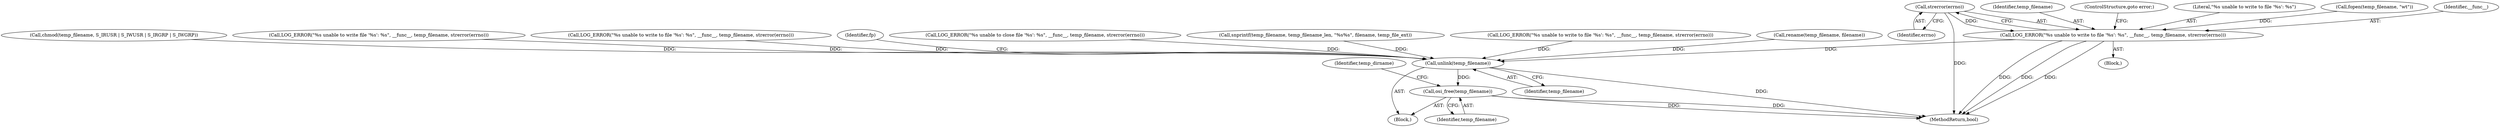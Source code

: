 digraph "0_Android_472271b153c5dc53c28beac55480a8d8434b2d5c_56@API" {
"1000310" [label="(Call,strerror(errno))"];
"1000306" [label="(Call,LOG_ERROR(\"%s unable to write to file '%s': %s\", __func__, temp_filename, strerror(errno)))"];
"1000433" [label="(Call,unlink(temp_filename))"];
"1000446" [label="(Call,osi_free(temp_filename))"];
"1000433" [label="(Call,unlink(temp_filename))"];
"1000307" [label="(Literal,\"%s unable to write to file '%s': %s\")"];
"1000312" [label="(ControlStructure,goto error;)"];
"1000117" [label="(Block,)"];
"1000355" [label="(Call,LOG_ERROR(\"%s unable to close file '%s': %s\", __func__, temp_filename, strerror(errno)))"];
"1000308" [label="(Identifier,__func__)"];
"1000163" [label="(Call,snprintf(temp_filename, temp_filename_len, \"%s%s\", filename, temp_file_ext))"];
"1000447" [label="(Identifier,temp_filename)"];
"1000449" [label="(Identifier,temp_dirname)"];
"1000311" [label="(Identifier,errno)"];
"1000260" [label="(Call,LOG_ERROR(\"%s unable to write to file '%s': %s\", __func__, temp_filename, strerror(errno)))"];
"1000388" [label="(Call,rename(temp_filename, filename))"];
"1000434" [label="(Identifier,temp_filename)"];
"1000446" [label="(Call,osi_free(temp_filename))"];
"1000306" [label="(Call,LOG_ERROR(\"%s unable to write to file '%s': %s\", __func__, temp_filename, strerror(errno)))"];
"1000367" [label="(Call,chmod(temp_filename, S_IRUSR | S_IWUSR | S_IRGRP | S_IWGRP))"];
"1000217" [label="(Call,LOG_ERROR(\"%s unable to write file '%s': %s\", __func__, temp_filename, strerror(errno)))"];
"1000310" [label="(Call,strerror(errno))"];
"1000210" [label="(Call,fopen(temp_filename, \"wt\"))"];
"1000329" [label="(Call,LOG_ERROR(\"%s unable to write to file '%s': %s\", __func__, temp_filename, strerror(errno)))"];
"1000436" [label="(Identifier,fp)"];
"1000309" [label="(Identifier,temp_filename)"];
"1000305" [label="(Block,)"];
"1000452" [label="(MethodReturn,bool)"];
"1000310" -> "1000306"  [label="AST: "];
"1000310" -> "1000311"  [label="CFG: "];
"1000311" -> "1000310"  [label="AST: "];
"1000306" -> "1000310"  [label="CFG: "];
"1000310" -> "1000452"  [label="DDG: "];
"1000310" -> "1000306"  [label="DDG: "];
"1000306" -> "1000305"  [label="AST: "];
"1000307" -> "1000306"  [label="AST: "];
"1000308" -> "1000306"  [label="AST: "];
"1000309" -> "1000306"  [label="AST: "];
"1000312" -> "1000306"  [label="CFG: "];
"1000306" -> "1000452"  [label="DDG: "];
"1000306" -> "1000452"  [label="DDG: "];
"1000306" -> "1000452"  [label="DDG: "];
"1000210" -> "1000306"  [label="DDG: "];
"1000306" -> "1000433"  [label="DDG: "];
"1000433" -> "1000117"  [label="AST: "];
"1000433" -> "1000434"  [label="CFG: "];
"1000434" -> "1000433"  [label="AST: "];
"1000436" -> "1000433"  [label="CFG: "];
"1000433" -> "1000452"  [label="DDG: "];
"1000388" -> "1000433"  [label="DDG: "];
"1000367" -> "1000433"  [label="DDG: "];
"1000329" -> "1000433"  [label="DDG: "];
"1000260" -> "1000433"  [label="DDG: "];
"1000355" -> "1000433"  [label="DDG: "];
"1000217" -> "1000433"  [label="DDG: "];
"1000163" -> "1000433"  [label="DDG: "];
"1000433" -> "1000446"  [label="DDG: "];
"1000446" -> "1000117"  [label="AST: "];
"1000446" -> "1000447"  [label="CFG: "];
"1000447" -> "1000446"  [label="AST: "];
"1000449" -> "1000446"  [label="CFG: "];
"1000446" -> "1000452"  [label="DDG: "];
"1000446" -> "1000452"  [label="DDG: "];
}
